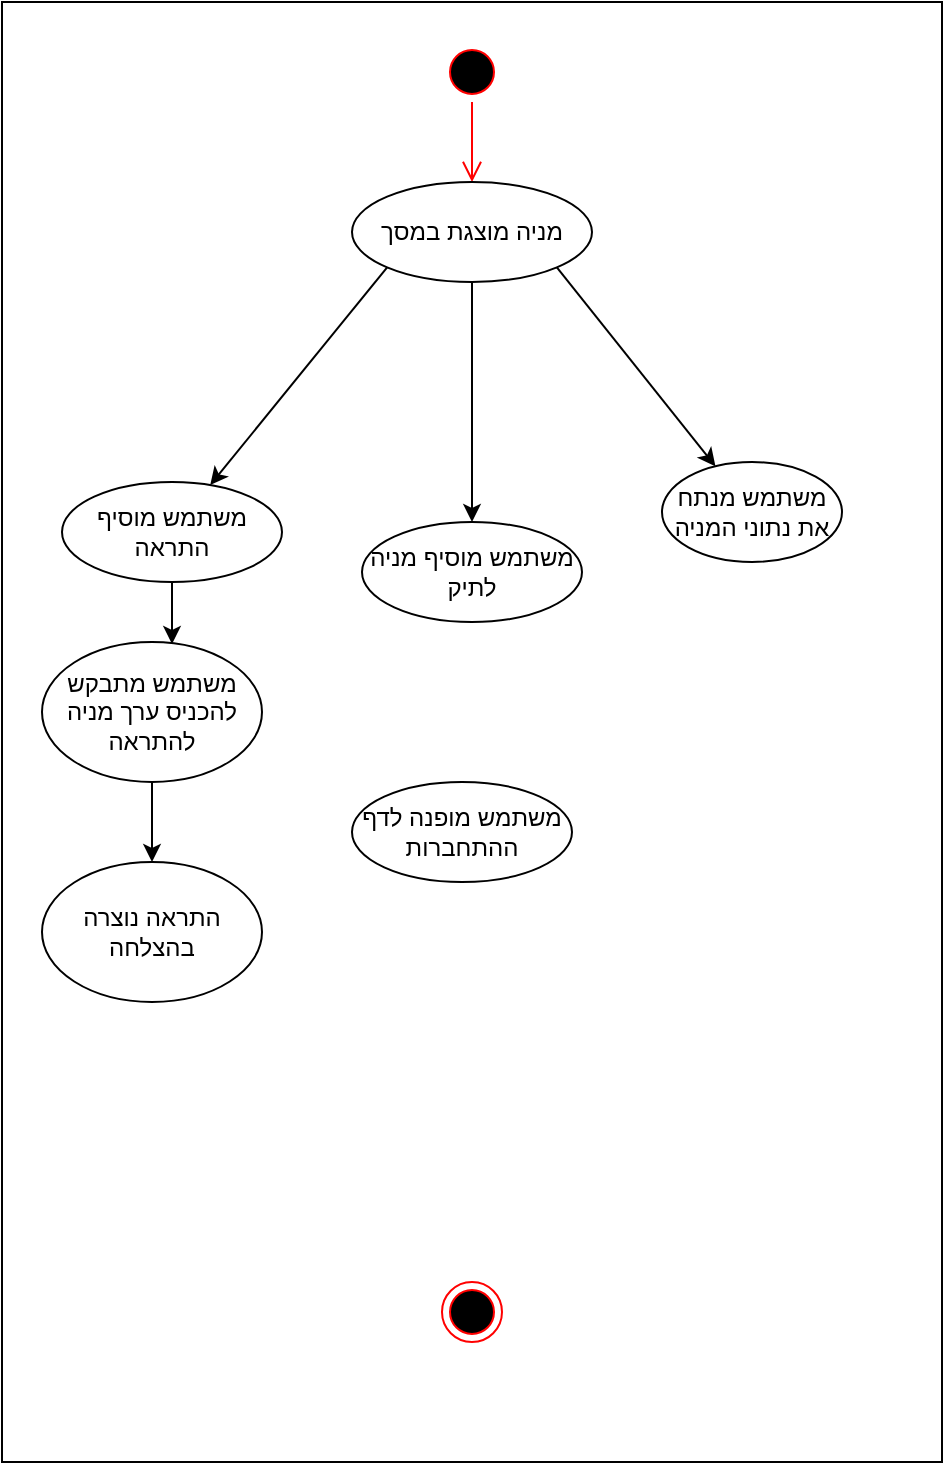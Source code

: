 <mxfile>
    <diagram id="EI1qwFHiRJLokdLO2KUC" name="Page-1">
        <mxGraphModel dx="685" dy="647" grid="1" gridSize="10" guides="1" tooltips="1" connect="1" arrows="1" fold="1" page="1" pageScale="1" pageWidth="827" pageHeight="1169" math="0" shadow="0">
            <root>
                <mxCell id="0"/>
                <mxCell id="1" parent="0"/>
                <mxCell id="2" value="" style="html=1;dashed=0;whitespace=wrap;" vertex="1" parent="1">
                    <mxGeometry x="140" y="100" width="470" height="730" as="geometry"/>
                </mxCell>
                <mxCell id="3" value="" style="ellipse;html=1;shape=startState;fillColor=#000000;strokeColor=#ff0000;" vertex="1" parent="1">
                    <mxGeometry x="360" y="120" width="30" height="30" as="geometry"/>
                </mxCell>
                <mxCell id="4" value="" style="edgeStyle=orthogonalEdgeStyle;html=1;verticalAlign=bottom;endArrow=open;endSize=8;strokeColor=#ff0000;entryX=0.5;entryY=0;entryDx=0;entryDy=0;" edge="1" parent="1" source="3" target="7">
                    <mxGeometry relative="1" as="geometry">
                        <mxPoint x="325" y="220" as="targetPoint"/>
                    </mxGeometry>
                </mxCell>
                <mxCell id="5" value="" style="ellipse;html=1;shape=endState;fillColor=#000000;strokeColor=#ff0000;" vertex="1" parent="1">
                    <mxGeometry x="360" y="740" width="30" height="30" as="geometry"/>
                </mxCell>
                <mxCell id="33" style="edgeStyle=none;html=1;exitX=0;exitY=1;exitDx=0;exitDy=0;" edge="1" parent="1" source="7" target="27">
                    <mxGeometry relative="1" as="geometry"/>
                </mxCell>
                <mxCell id="34" style="edgeStyle=none;html=1;exitX=1;exitY=1;exitDx=0;exitDy=0;" edge="1" parent="1" source="7" target="30">
                    <mxGeometry relative="1" as="geometry"/>
                </mxCell>
                <mxCell id="35" style="edgeStyle=none;html=1;exitX=0.5;exitY=1;exitDx=0;exitDy=0;" edge="1" parent="1" source="7" target="28">
                    <mxGeometry relative="1" as="geometry"/>
                </mxCell>
                <mxCell id="7" value="מניה מוצגת במסך" style="ellipse;whiteSpace=wrap;html=1;" vertex="1" parent="1">
                    <mxGeometry x="315" y="190" width="120" height="50" as="geometry"/>
                </mxCell>
                <mxCell id="38" style="edgeStyle=none;html=1;exitX=0.5;exitY=1;exitDx=0;exitDy=0;entryX=0.591;entryY=0.014;entryDx=0;entryDy=0;entryPerimeter=0;" edge="1" parent="1" source="27" target="36">
                    <mxGeometry relative="1" as="geometry"/>
                </mxCell>
                <mxCell id="27" value="משתמש מוסיף התראה" style="ellipse;whiteSpace=wrap;html=1;" vertex="1" parent="1">
                    <mxGeometry x="170" y="340" width="110" height="50" as="geometry"/>
                </mxCell>
                <mxCell id="28" value="משתמש מוסיף מניה לתיק" style="ellipse;whiteSpace=wrap;html=1;" vertex="1" parent="1">
                    <mxGeometry x="320" y="360" width="110" height="50" as="geometry"/>
                </mxCell>
                <mxCell id="29" value="משתמש מופנה לדף ההתחברות" style="ellipse;whiteSpace=wrap;html=1;" vertex="1" parent="1">
                    <mxGeometry x="315" y="490" width="110" height="50" as="geometry"/>
                </mxCell>
                <mxCell id="30" value="משתמש מנתח את נתוני המניה" style="ellipse;whiteSpace=wrap;html=1;" vertex="1" parent="1">
                    <mxGeometry x="470" y="330" width="90" height="50" as="geometry"/>
                </mxCell>
                <mxCell id="39" style="edgeStyle=none;html=1;exitX=0.5;exitY=1;exitDx=0;exitDy=0;" edge="1" parent="1" source="36" target="37">
                    <mxGeometry relative="1" as="geometry"/>
                </mxCell>
                <mxCell id="36" value="משתמש מתבקש להכניס ערך מניה להתראה" style="ellipse;whiteSpace=wrap;html=1;" vertex="1" parent="1">
                    <mxGeometry x="160" y="420" width="110" height="70" as="geometry"/>
                </mxCell>
                <mxCell id="37" value="התראה נוצרה בהצלחה" style="ellipse;whiteSpace=wrap;html=1;" vertex="1" parent="1">
                    <mxGeometry x="160" y="530" width="110" height="70" as="geometry"/>
                </mxCell>
            </root>
        </mxGraphModel>
    </diagram>
</mxfile>